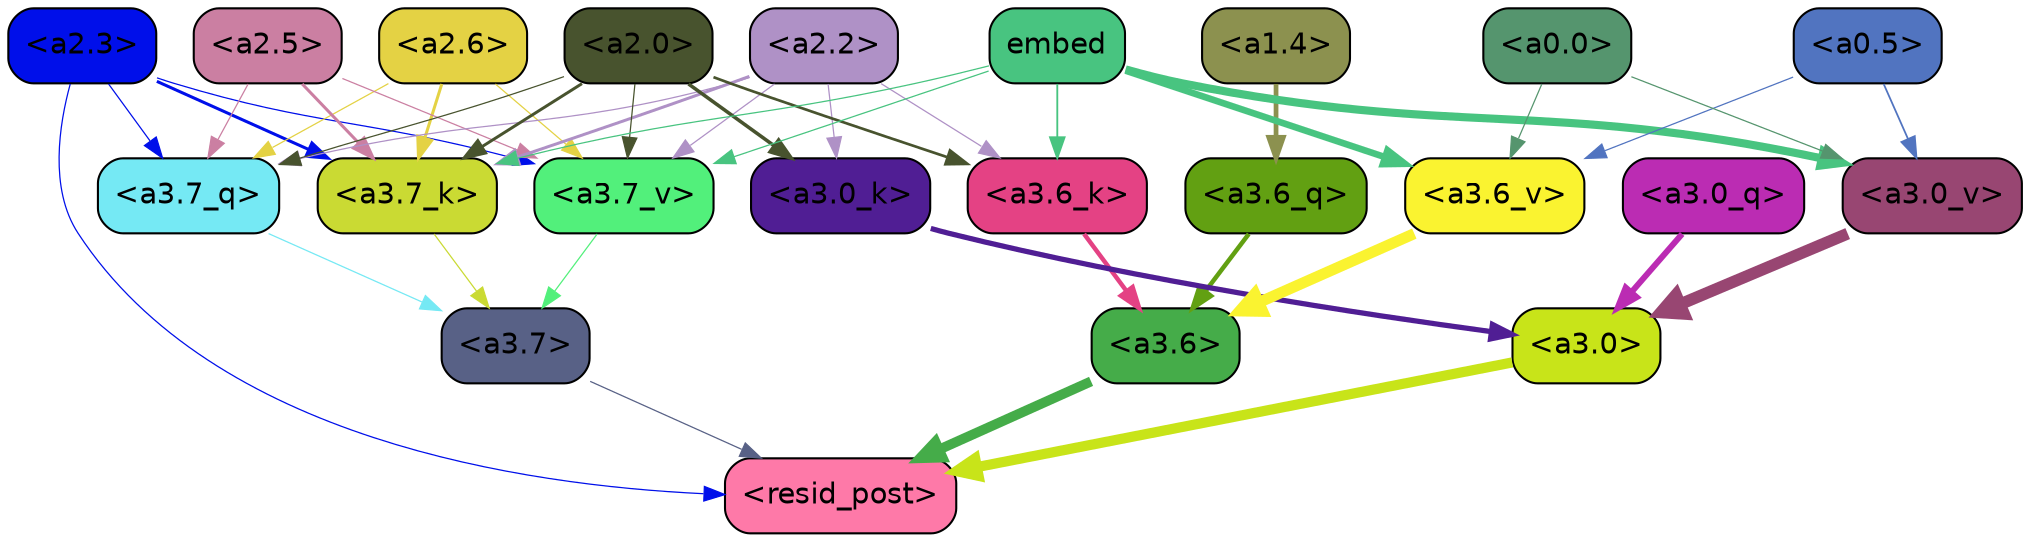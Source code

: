 strict digraph "" {
	graph [bgcolor=transparent,
		layout=dot,
		overlap=false,
		splines=true
	];
	"<a3.7>"	[color=black,
		fillcolor="#586186",
		fontname=Helvetica,
		shape=box,
		style="filled, rounded"];
	"<resid_post>"	[color=black,
		fillcolor="#fe79a8",
		fontname=Helvetica,
		shape=box,
		style="filled, rounded"];
	"<a3.7>" -> "<resid_post>"	[color="#586186",
		penwidth=0.6];
	"<a3.6>"	[color=black,
		fillcolor="#45ac49",
		fontname=Helvetica,
		shape=box,
		style="filled, rounded"];
	"<a3.6>" -> "<resid_post>"	[color="#45ac49",
		penwidth=4.746312499046326];
	"<a3.0>"	[color=black,
		fillcolor="#c8e419",
		fontname=Helvetica,
		shape=box,
		style="filled, rounded"];
	"<a3.0>" -> "<resid_post>"	[color="#c8e419",
		penwidth=4.896343111991882];
	"<a2.3>"	[color=black,
		fillcolor="#000fea",
		fontname=Helvetica,
		shape=box,
		style="filled, rounded"];
	"<a2.3>" -> "<resid_post>"	[color="#000fea",
		penwidth=0.6];
	"<a3.7_q>"	[color=black,
		fillcolor="#75e9f4",
		fontname=Helvetica,
		shape=box,
		style="filled, rounded"];
	"<a2.3>" -> "<a3.7_q>"	[color="#000fea",
		penwidth=0.6];
	"<a3.7_k>"	[color=black,
		fillcolor="#cada33",
		fontname=Helvetica,
		shape=box,
		style="filled, rounded"];
	"<a2.3>" -> "<a3.7_k>"	[color="#000fea",
		penwidth=1.467104621231556];
	"<a3.7_v>"	[color=black,
		fillcolor="#52f07b",
		fontname=Helvetica,
		shape=box,
		style="filled, rounded"];
	"<a2.3>" -> "<a3.7_v>"	[color="#000fea",
		penwidth=0.6];
	"<a3.7_q>" -> "<a3.7>"	[color="#75e9f4",
		penwidth=0.6];
	"<a3.6_q>"	[color=black,
		fillcolor="#62a012",
		fontname=Helvetica,
		shape=box,
		style="filled, rounded"];
	"<a3.6_q>" -> "<a3.6>"	[color="#62a012",
		penwidth=2.160832464694977];
	"<a3.0_q>"	[color=black,
		fillcolor="#bb2cb3",
		fontname=Helvetica,
		shape=box,
		style="filled, rounded"];
	"<a3.0_q>" -> "<a3.0>"	[color="#bb2cb3",
		penwidth=2.870753765106201];
	"<a3.7_k>" -> "<a3.7>"	[color="#cada33",
		penwidth=0.6];
	"<a3.6_k>"	[color=black,
		fillcolor="#e44284",
		fontname=Helvetica,
		shape=box,
		style="filled, rounded"];
	"<a3.6_k>" -> "<a3.6>"	[color="#e44284",
		penwidth=2.13908451795578];
	"<a3.0_k>"	[color=black,
		fillcolor="#501e94",
		fontname=Helvetica,
		shape=box,
		style="filled, rounded"];
	"<a3.0_k>" -> "<a3.0>"	[color="#501e94",
		penwidth=2.520303964614868];
	"<a3.7_v>" -> "<a3.7>"	[color="#52f07b",
		penwidth=0.6];
	"<a3.6_v>"	[color=black,
		fillcolor="#faf330",
		fontname=Helvetica,
		shape=box,
		style="filled, rounded"];
	"<a3.6_v>" -> "<a3.6>"	[color="#faf330",
		penwidth=5.297133803367615];
	"<a3.0_v>"	[color=black,
		fillcolor="#984672",
		fontname=Helvetica,
		shape=box,
		style="filled, rounded"];
	"<a3.0_v>" -> "<a3.0>"	[color="#984672",
		penwidth=5.680712580680847];
	"<a2.6>"	[color=black,
		fillcolor="#e4d244",
		fontname=Helvetica,
		shape=box,
		style="filled, rounded"];
	"<a2.6>" -> "<a3.7_q>"	[color="#e4d244",
		penwidth=0.6];
	"<a2.6>" -> "<a3.7_k>"	[color="#e4d244",
		penwidth=1.4453159049153328];
	"<a2.6>" -> "<a3.7_v>"	[color="#e4d244",
		penwidth=0.6];
	"<a2.5>"	[color=black,
		fillcolor="#cb7fa2",
		fontname=Helvetica,
		shape=box,
		style="filled, rounded"];
	"<a2.5>" -> "<a3.7_q>"	[color="#cb7fa2",
		penwidth=0.6];
	"<a2.5>" -> "<a3.7_k>"	[color="#cb7fa2",
		penwidth=1.4526091292500496];
	"<a2.5>" -> "<a3.7_v>"	[color="#cb7fa2",
		penwidth=0.6];
	"<a2.2>"	[color=black,
		fillcolor="#af91c6",
		fontname=Helvetica,
		shape=box,
		style="filled, rounded"];
	"<a2.2>" -> "<a3.7_q>"	[color="#af91c6",
		penwidth=0.6];
	"<a2.2>" -> "<a3.7_k>"	[color="#af91c6",
		penwidth=1.4310357049107552];
	"<a2.2>" -> "<a3.6_k>"	[color="#af91c6",
		penwidth=0.6];
	"<a2.2>" -> "<a3.0_k>"	[color="#af91c6",
		penwidth=0.6];
	"<a2.2>" -> "<a3.7_v>"	[color="#af91c6",
		penwidth=0.6];
	"<a2.0>"	[color=black,
		fillcolor="#48532e",
		fontname=Helvetica,
		shape=box,
		style="filled, rounded"];
	"<a2.0>" -> "<a3.7_q>"	[color="#48532e",
		penwidth=0.6];
	"<a2.0>" -> "<a3.7_k>"	[color="#48532e",
		penwidth=1.4314699843525887];
	"<a2.0>" -> "<a3.6_k>"	[color="#48532e",
		penwidth=1.2950235605239868];
	"<a2.0>" -> "<a3.0_k>"	[color="#48532e",
		penwidth=1.712992787361145];
	"<a2.0>" -> "<a3.7_v>"	[color="#48532e",
		penwidth=0.6];
	"<a1.4>"	[color=black,
		fillcolor="#8c914f",
		fontname=Helvetica,
		shape=box,
		style="filled, rounded"];
	"<a1.4>" -> "<a3.6_q>"	[color="#8c914f",
		penwidth=2.2719132900238037];
	embed	[color=black,
		fillcolor="#48c480",
		fontname=Helvetica,
		shape=box,
		style="filled, rounded"];
	embed -> "<a3.7_k>"	[color="#48c480",
		penwidth=0.6];
	embed -> "<a3.6_k>"	[color="#48c480",
		penwidth=0.891706109046936];
	embed -> "<a3.7_v>"	[color="#48c480",
		penwidth=0.6];
	embed -> "<a3.6_v>"	[color="#48c480",
		penwidth=3.1766927242279053];
	embed -> "<a3.0_v>"	[color="#48c480",
		penwidth=3.9005755856633186];
	"<a0.5>"	[color=black,
		fillcolor="#5174c0",
		fontname=Helvetica,
		shape=box,
		style="filled, rounded"];
	"<a0.5>" -> "<a3.6_v>"	[color="#5174c0",
		penwidth=0.6];
	"<a0.5>" -> "<a3.0_v>"	[color="#5174c0",
		penwidth=0.8493617177009583];
	"<a0.0>"	[color=black,
		fillcolor="#55956e",
		fontname=Helvetica,
		shape=box,
		style="filled, rounded"];
	"<a0.0>" -> "<a3.6_v>"	[color="#55956e",
		penwidth=0.6];
	"<a0.0>" -> "<a3.0_v>"	[color="#55956e",
		penwidth=0.6];
}
